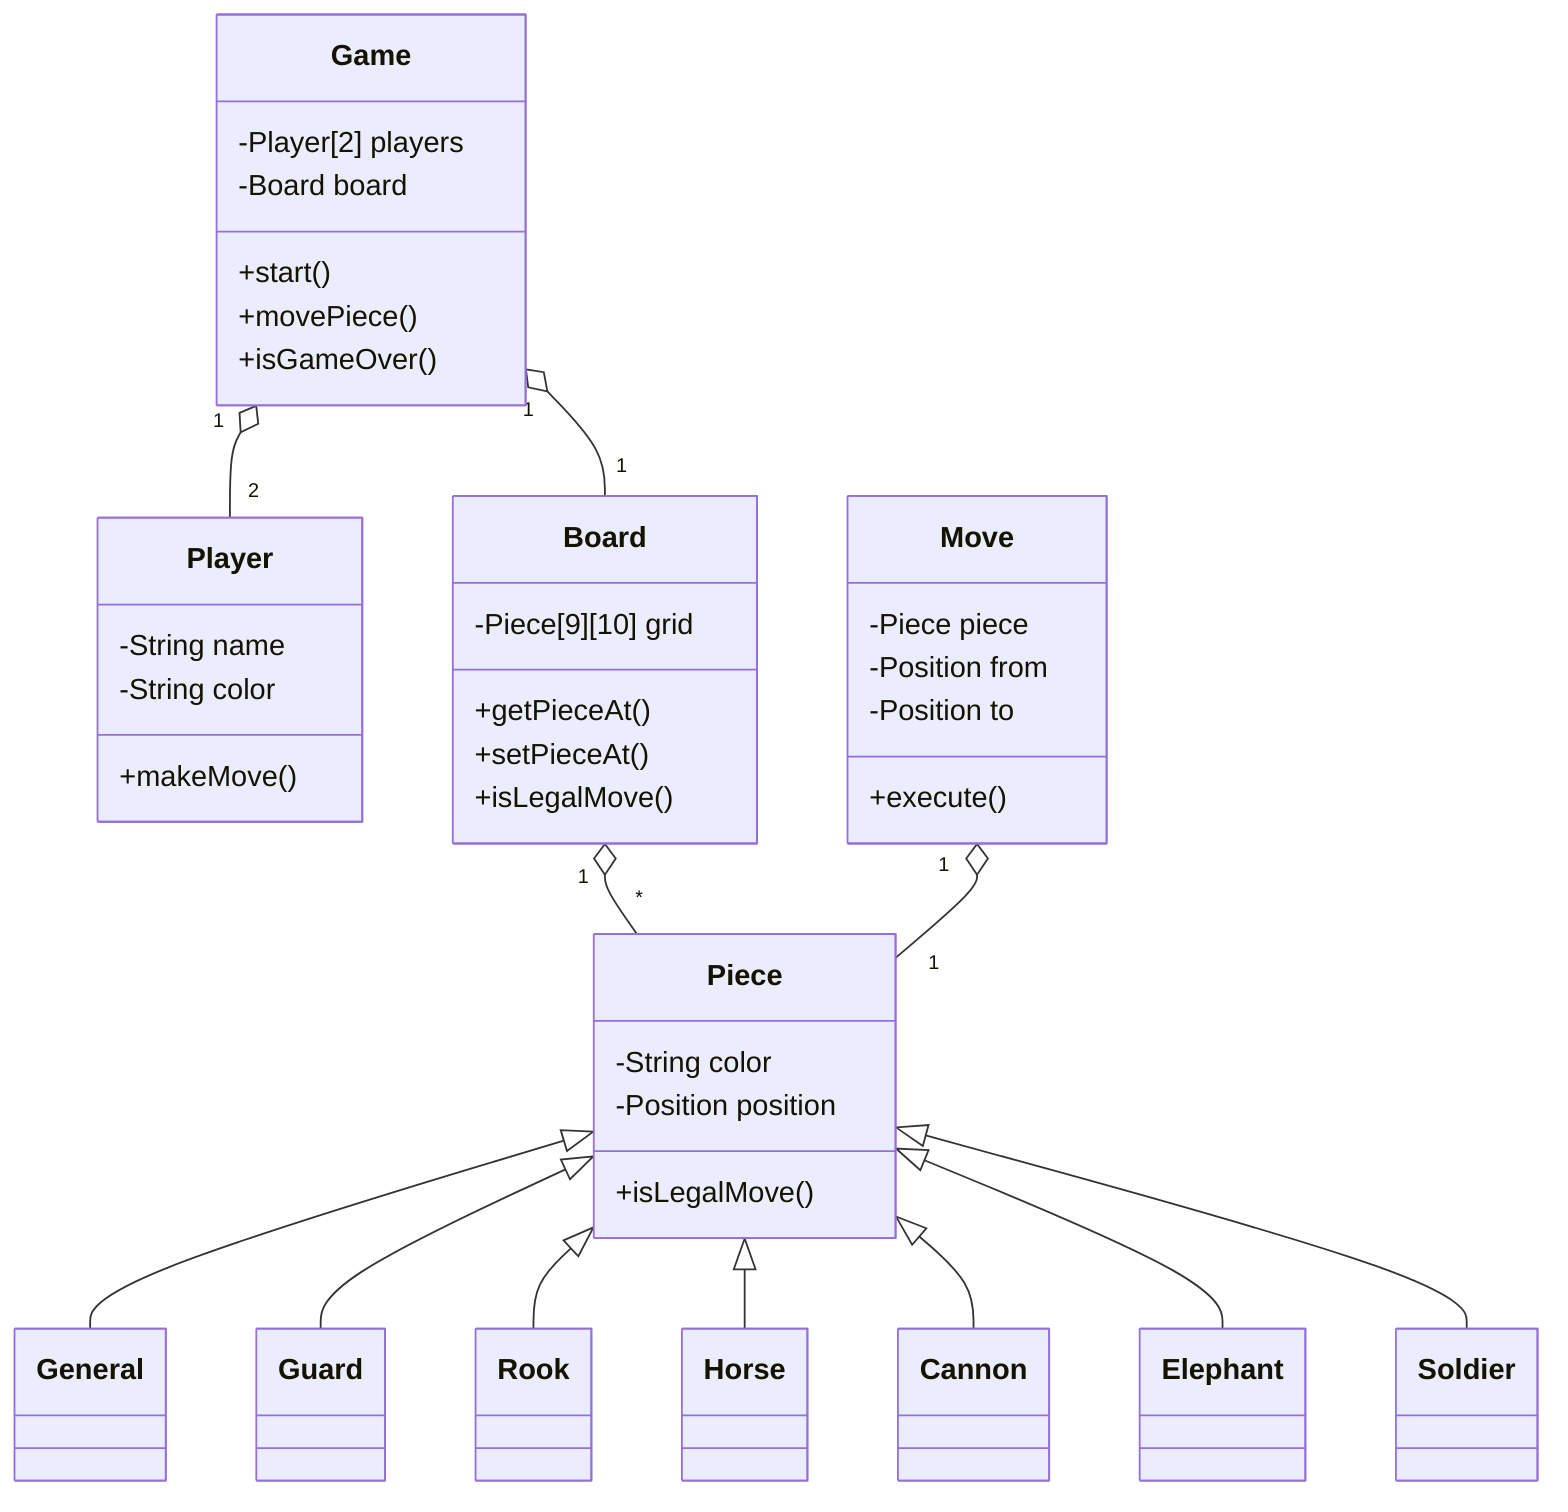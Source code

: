 classDiagram
  class Game {
    -Player[2] players
    -Board board
    +start()
    +movePiece()
    +isGameOver()
  }
  class Player {
    -String name
    -String color
    +makeMove()
  }
  class Board {
    -Piece[9][10] grid
    +getPieceAt()
    +setPieceAt()
    +isLegalMove()
  }
  class Piece {
    -String color
    -Position position
    +isLegalMove()
  }
  class General
  class Guard
  class Rook
  class Horse
  class Cannon
  class Elephant
  class Soldier
  class Move {
    -Piece piece
    -Position from
    -Position to
    +execute()
  }
  Game "1" o-- "2" Player
  Game "1" o-- "1" Board
  Board "1" o-- "*" Piece
  Piece <|-- General
  Piece <|-- Guard
  Piece <|-- Rook
  Piece <|-- Horse
  Piece <|-- Cannon
  Piece <|-- Elephant
  Piece <|-- Soldier
  Move "1" o-- "1" Piece